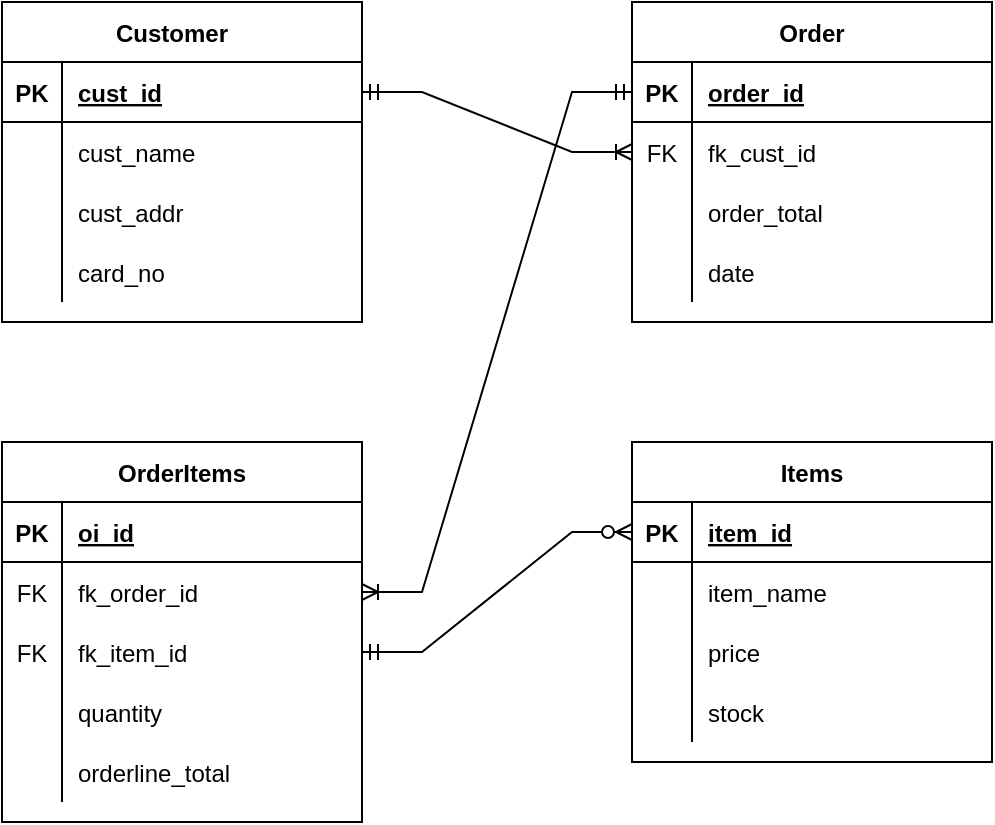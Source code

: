 <mxfile version="18.0.7" type="device"><diagram id="fkUNQg5gzwrYfBrQlvDD" name="Page-1"><mxGraphModel dx="782" dy="-618" grid="1" gridSize="10" guides="1" tooltips="1" connect="1" arrows="1" fold="1" page="1" pageScale="1" pageWidth="850" pageHeight="1100" math="0" shadow="0"><root><mxCell id="0"/><mxCell id="1" parent="0"/><mxCell id="qFrE5oVLH2_l1tbWvMXk-1" value="Customer   " style="shape=table;startSize=30;container=1;collapsible=1;childLayout=tableLayout;fixedRows=1;rowLines=0;fontStyle=1;align=center;resizeLast=1;" vertex="1" parent="1"><mxGeometry x="110" y="1180" width="180" height="160" as="geometry"/></mxCell><mxCell id="qFrE5oVLH2_l1tbWvMXk-2" value="" style="shape=tableRow;horizontal=0;startSize=0;swimlaneHead=0;swimlaneBody=0;fillColor=none;collapsible=0;dropTarget=0;points=[[0,0.5],[1,0.5]];portConstraint=eastwest;top=0;left=0;right=0;bottom=1;" vertex="1" parent="qFrE5oVLH2_l1tbWvMXk-1"><mxGeometry y="30" width="180" height="30" as="geometry"/></mxCell><mxCell id="qFrE5oVLH2_l1tbWvMXk-3" value="PK" style="shape=partialRectangle;connectable=0;fillColor=none;top=0;left=0;bottom=0;right=0;fontStyle=1;overflow=hidden;" vertex="1" parent="qFrE5oVLH2_l1tbWvMXk-2"><mxGeometry width="30" height="30" as="geometry"><mxRectangle width="30" height="30" as="alternateBounds"/></mxGeometry></mxCell><mxCell id="qFrE5oVLH2_l1tbWvMXk-4" value="cust_id" style="shape=partialRectangle;connectable=0;fillColor=none;top=0;left=0;bottom=0;right=0;align=left;spacingLeft=6;fontStyle=5;overflow=hidden;" vertex="1" parent="qFrE5oVLH2_l1tbWvMXk-2"><mxGeometry x="30" width="150" height="30" as="geometry"><mxRectangle width="150" height="30" as="alternateBounds"/></mxGeometry></mxCell><mxCell id="qFrE5oVLH2_l1tbWvMXk-5" value="" style="shape=tableRow;horizontal=0;startSize=0;swimlaneHead=0;swimlaneBody=0;fillColor=none;collapsible=0;dropTarget=0;points=[[0,0.5],[1,0.5]];portConstraint=eastwest;top=0;left=0;right=0;bottom=0;" vertex="1" parent="qFrE5oVLH2_l1tbWvMXk-1"><mxGeometry y="60" width="180" height="30" as="geometry"/></mxCell><mxCell id="qFrE5oVLH2_l1tbWvMXk-6" value="" style="shape=partialRectangle;connectable=0;fillColor=none;top=0;left=0;bottom=0;right=0;editable=1;overflow=hidden;" vertex="1" parent="qFrE5oVLH2_l1tbWvMXk-5"><mxGeometry width="30" height="30" as="geometry"><mxRectangle width="30" height="30" as="alternateBounds"/></mxGeometry></mxCell><mxCell id="qFrE5oVLH2_l1tbWvMXk-7" value="cust_name" style="shape=partialRectangle;connectable=0;fillColor=none;top=0;left=0;bottom=0;right=0;align=left;spacingLeft=6;overflow=hidden;" vertex="1" parent="qFrE5oVLH2_l1tbWvMXk-5"><mxGeometry x="30" width="150" height="30" as="geometry"><mxRectangle width="150" height="30" as="alternateBounds"/></mxGeometry></mxCell><mxCell id="qFrE5oVLH2_l1tbWvMXk-8" value="" style="shape=tableRow;horizontal=0;startSize=0;swimlaneHead=0;swimlaneBody=0;fillColor=none;collapsible=0;dropTarget=0;points=[[0,0.5],[1,0.5]];portConstraint=eastwest;top=0;left=0;right=0;bottom=0;" vertex="1" parent="qFrE5oVLH2_l1tbWvMXk-1"><mxGeometry y="90" width="180" height="30" as="geometry"/></mxCell><mxCell id="qFrE5oVLH2_l1tbWvMXk-9" value="" style="shape=partialRectangle;connectable=0;fillColor=none;top=0;left=0;bottom=0;right=0;editable=1;overflow=hidden;" vertex="1" parent="qFrE5oVLH2_l1tbWvMXk-8"><mxGeometry width="30" height="30" as="geometry"><mxRectangle width="30" height="30" as="alternateBounds"/></mxGeometry></mxCell><mxCell id="qFrE5oVLH2_l1tbWvMXk-10" value="cust_addr" style="shape=partialRectangle;connectable=0;fillColor=none;top=0;left=0;bottom=0;right=0;align=left;spacingLeft=6;overflow=hidden;" vertex="1" parent="qFrE5oVLH2_l1tbWvMXk-8"><mxGeometry x="30" width="150" height="30" as="geometry"><mxRectangle width="150" height="30" as="alternateBounds"/></mxGeometry></mxCell><mxCell id="qFrE5oVLH2_l1tbWvMXk-11" value="" style="shape=tableRow;horizontal=0;startSize=0;swimlaneHead=0;swimlaneBody=0;fillColor=none;collapsible=0;dropTarget=0;points=[[0,0.5],[1,0.5]];portConstraint=eastwest;top=0;left=0;right=0;bottom=0;" vertex="1" parent="qFrE5oVLH2_l1tbWvMXk-1"><mxGeometry y="120" width="180" height="30" as="geometry"/></mxCell><mxCell id="qFrE5oVLH2_l1tbWvMXk-12" value="" style="shape=partialRectangle;connectable=0;fillColor=none;top=0;left=0;bottom=0;right=0;editable=1;overflow=hidden;" vertex="1" parent="qFrE5oVLH2_l1tbWvMXk-11"><mxGeometry width="30" height="30" as="geometry"><mxRectangle width="30" height="30" as="alternateBounds"/></mxGeometry></mxCell><mxCell id="qFrE5oVLH2_l1tbWvMXk-13" value="card_no" style="shape=partialRectangle;connectable=0;fillColor=none;top=0;left=0;bottom=0;right=0;align=left;spacingLeft=6;overflow=hidden;" vertex="1" parent="qFrE5oVLH2_l1tbWvMXk-11"><mxGeometry x="30" width="150" height="30" as="geometry"><mxRectangle width="150" height="30" as="alternateBounds"/></mxGeometry></mxCell><mxCell id="qFrE5oVLH2_l1tbWvMXk-14" value="Items" style="shape=table;startSize=30;container=1;collapsible=1;childLayout=tableLayout;fixedRows=1;rowLines=0;fontStyle=1;align=center;resizeLast=1;" vertex="1" parent="1"><mxGeometry x="425" y="1400" width="180" height="160" as="geometry"/></mxCell><mxCell id="qFrE5oVLH2_l1tbWvMXk-15" value="" style="shape=tableRow;horizontal=0;startSize=0;swimlaneHead=0;swimlaneBody=0;fillColor=none;collapsible=0;dropTarget=0;points=[[0,0.5],[1,0.5]];portConstraint=eastwest;top=0;left=0;right=0;bottom=1;" vertex="1" parent="qFrE5oVLH2_l1tbWvMXk-14"><mxGeometry y="30" width="180" height="30" as="geometry"/></mxCell><mxCell id="qFrE5oVLH2_l1tbWvMXk-16" value="PK" style="shape=partialRectangle;connectable=0;fillColor=none;top=0;left=0;bottom=0;right=0;fontStyle=1;overflow=hidden;" vertex="1" parent="qFrE5oVLH2_l1tbWvMXk-15"><mxGeometry width="30" height="30" as="geometry"><mxRectangle width="30" height="30" as="alternateBounds"/></mxGeometry></mxCell><mxCell id="qFrE5oVLH2_l1tbWvMXk-17" value="item_id" style="shape=partialRectangle;connectable=0;fillColor=none;top=0;left=0;bottom=0;right=0;align=left;spacingLeft=6;fontStyle=5;overflow=hidden;" vertex="1" parent="qFrE5oVLH2_l1tbWvMXk-15"><mxGeometry x="30" width="150" height="30" as="geometry"><mxRectangle width="150" height="30" as="alternateBounds"/></mxGeometry></mxCell><mxCell id="qFrE5oVLH2_l1tbWvMXk-18" value="" style="shape=tableRow;horizontal=0;startSize=0;swimlaneHead=0;swimlaneBody=0;fillColor=none;collapsible=0;dropTarget=0;points=[[0,0.5],[1,0.5]];portConstraint=eastwest;top=0;left=0;right=0;bottom=0;" vertex="1" parent="qFrE5oVLH2_l1tbWvMXk-14"><mxGeometry y="60" width="180" height="30" as="geometry"/></mxCell><mxCell id="qFrE5oVLH2_l1tbWvMXk-19" value="" style="shape=partialRectangle;connectable=0;fillColor=none;top=0;left=0;bottom=0;right=0;editable=1;overflow=hidden;" vertex="1" parent="qFrE5oVLH2_l1tbWvMXk-18"><mxGeometry width="30" height="30" as="geometry"><mxRectangle width="30" height="30" as="alternateBounds"/></mxGeometry></mxCell><mxCell id="qFrE5oVLH2_l1tbWvMXk-20" value="item_name" style="shape=partialRectangle;connectable=0;fillColor=none;top=0;left=0;bottom=0;right=0;align=left;spacingLeft=6;overflow=hidden;" vertex="1" parent="qFrE5oVLH2_l1tbWvMXk-18"><mxGeometry x="30" width="150" height="30" as="geometry"><mxRectangle width="150" height="30" as="alternateBounds"/></mxGeometry></mxCell><mxCell id="qFrE5oVLH2_l1tbWvMXk-21" value="" style="shape=tableRow;horizontal=0;startSize=0;swimlaneHead=0;swimlaneBody=0;fillColor=none;collapsible=0;dropTarget=0;points=[[0,0.5],[1,0.5]];portConstraint=eastwest;top=0;left=0;right=0;bottom=0;" vertex="1" parent="qFrE5oVLH2_l1tbWvMXk-14"><mxGeometry y="90" width="180" height="30" as="geometry"/></mxCell><mxCell id="qFrE5oVLH2_l1tbWvMXk-22" value="" style="shape=partialRectangle;connectable=0;fillColor=none;top=0;left=0;bottom=0;right=0;editable=1;overflow=hidden;" vertex="1" parent="qFrE5oVLH2_l1tbWvMXk-21"><mxGeometry width="30" height="30" as="geometry"><mxRectangle width="30" height="30" as="alternateBounds"/></mxGeometry></mxCell><mxCell id="qFrE5oVLH2_l1tbWvMXk-23" value="price" style="shape=partialRectangle;connectable=0;fillColor=none;top=0;left=0;bottom=0;right=0;align=left;spacingLeft=6;overflow=hidden;" vertex="1" parent="qFrE5oVLH2_l1tbWvMXk-21"><mxGeometry x="30" width="150" height="30" as="geometry"><mxRectangle width="150" height="30" as="alternateBounds"/></mxGeometry></mxCell><mxCell id="qFrE5oVLH2_l1tbWvMXk-24" value="" style="shape=tableRow;horizontal=0;startSize=0;swimlaneHead=0;swimlaneBody=0;fillColor=none;collapsible=0;dropTarget=0;points=[[0,0.5],[1,0.5]];portConstraint=eastwest;top=0;left=0;right=0;bottom=0;" vertex="1" parent="qFrE5oVLH2_l1tbWvMXk-14"><mxGeometry y="120" width="180" height="30" as="geometry"/></mxCell><mxCell id="qFrE5oVLH2_l1tbWvMXk-25" value="" style="shape=partialRectangle;connectable=0;fillColor=none;top=0;left=0;bottom=0;right=0;editable=1;overflow=hidden;" vertex="1" parent="qFrE5oVLH2_l1tbWvMXk-24"><mxGeometry width="30" height="30" as="geometry"><mxRectangle width="30" height="30" as="alternateBounds"/></mxGeometry></mxCell><mxCell id="qFrE5oVLH2_l1tbWvMXk-26" value="stock" style="shape=partialRectangle;connectable=0;fillColor=none;top=0;left=0;bottom=0;right=0;align=left;spacingLeft=6;overflow=hidden;" vertex="1" parent="qFrE5oVLH2_l1tbWvMXk-24"><mxGeometry x="30" width="150" height="30" as="geometry"><mxRectangle width="150" height="30" as="alternateBounds"/></mxGeometry></mxCell><mxCell id="qFrE5oVLH2_l1tbWvMXk-27" value="OrderItems" style="shape=table;startSize=30;container=1;collapsible=1;childLayout=tableLayout;fixedRows=1;rowLines=0;fontStyle=1;align=center;resizeLast=1;" vertex="1" parent="1"><mxGeometry x="110" y="1400" width="180" height="190" as="geometry"/></mxCell><mxCell id="qFrE5oVLH2_l1tbWvMXk-28" value="" style="shape=tableRow;horizontal=0;startSize=0;swimlaneHead=0;swimlaneBody=0;fillColor=none;collapsible=0;dropTarget=0;points=[[0,0.5],[1,0.5]];portConstraint=eastwest;top=0;left=0;right=0;bottom=1;" vertex="1" parent="qFrE5oVLH2_l1tbWvMXk-27"><mxGeometry y="30" width="180" height="30" as="geometry"/></mxCell><mxCell id="qFrE5oVLH2_l1tbWvMXk-29" value="PK" style="shape=partialRectangle;connectable=0;fillColor=none;top=0;left=0;bottom=0;right=0;fontStyle=1;overflow=hidden;" vertex="1" parent="qFrE5oVLH2_l1tbWvMXk-28"><mxGeometry width="30" height="30" as="geometry"><mxRectangle width="30" height="30" as="alternateBounds"/></mxGeometry></mxCell><mxCell id="qFrE5oVLH2_l1tbWvMXk-30" value="oi_id" style="shape=partialRectangle;connectable=0;fillColor=none;top=0;left=0;bottom=0;right=0;align=left;spacingLeft=6;fontStyle=5;overflow=hidden;" vertex="1" parent="qFrE5oVLH2_l1tbWvMXk-28"><mxGeometry x="30" width="150" height="30" as="geometry"><mxRectangle width="150" height="30" as="alternateBounds"/></mxGeometry></mxCell><mxCell id="qFrE5oVLH2_l1tbWvMXk-31" value="" style="shape=tableRow;horizontal=0;startSize=0;swimlaneHead=0;swimlaneBody=0;fillColor=none;collapsible=0;dropTarget=0;points=[[0,0.5],[1,0.5]];portConstraint=eastwest;top=0;left=0;right=0;bottom=0;" vertex="1" parent="qFrE5oVLH2_l1tbWvMXk-27"><mxGeometry y="60" width="180" height="30" as="geometry"/></mxCell><mxCell id="qFrE5oVLH2_l1tbWvMXk-32" value="FK" style="shape=partialRectangle;connectable=0;fillColor=none;top=0;left=0;bottom=0;right=0;editable=1;overflow=hidden;" vertex="1" parent="qFrE5oVLH2_l1tbWvMXk-31"><mxGeometry width="30" height="30" as="geometry"><mxRectangle width="30" height="30" as="alternateBounds"/></mxGeometry></mxCell><mxCell id="qFrE5oVLH2_l1tbWvMXk-33" value="fk_order_id" style="shape=partialRectangle;connectable=0;fillColor=none;top=0;left=0;bottom=0;right=0;align=left;spacingLeft=6;overflow=hidden;" vertex="1" parent="qFrE5oVLH2_l1tbWvMXk-31"><mxGeometry x="30" width="150" height="30" as="geometry"><mxRectangle width="150" height="30" as="alternateBounds"/></mxGeometry></mxCell><mxCell id="qFrE5oVLH2_l1tbWvMXk-34" value="" style="shape=tableRow;horizontal=0;startSize=0;swimlaneHead=0;swimlaneBody=0;fillColor=none;collapsible=0;dropTarget=0;points=[[0,0.5],[1,0.5]];portConstraint=eastwest;top=0;left=0;right=0;bottom=0;" vertex="1" parent="qFrE5oVLH2_l1tbWvMXk-27"><mxGeometry y="90" width="180" height="30" as="geometry"/></mxCell><mxCell id="qFrE5oVLH2_l1tbWvMXk-35" value="FK" style="shape=partialRectangle;connectable=0;fillColor=none;top=0;left=0;bottom=0;right=0;editable=1;overflow=hidden;" vertex="1" parent="qFrE5oVLH2_l1tbWvMXk-34"><mxGeometry width="30" height="30" as="geometry"><mxRectangle width="30" height="30" as="alternateBounds"/></mxGeometry></mxCell><mxCell id="qFrE5oVLH2_l1tbWvMXk-36" value="fk_item_id" style="shape=partialRectangle;connectable=0;fillColor=none;top=0;left=0;bottom=0;right=0;align=left;spacingLeft=6;overflow=hidden;" vertex="1" parent="qFrE5oVLH2_l1tbWvMXk-34"><mxGeometry x="30" width="150" height="30" as="geometry"><mxRectangle width="150" height="30" as="alternateBounds"/></mxGeometry></mxCell><mxCell id="qFrE5oVLH2_l1tbWvMXk-37" value="" style="shape=tableRow;horizontal=0;startSize=0;swimlaneHead=0;swimlaneBody=0;fillColor=none;collapsible=0;dropTarget=0;points=[[0,0.5],[1,0.5]];portConstraint=eastwest;top=0;left=0;right=0;bottom=0;" vertex="1" parent="qFrE5oVLH2_l1tbWvMXk-27"><mxGeometry y="120" width="180" height="30" as="geometry"/></mxCell><mxCell id="qFrE5oVLH2_l1tbWvMXk-38" value="" style="shape=partialRectangle;connectable=0;fillColor=none;top=0;left=0;bottom=0;right=0;editable=1;overflow=hidden;" vertex="1" parent="qFrE5oVLH2_l1tbWvMXk-37"><mxGeometry width="30" height="30" as="geometry"><mxRectangle width="30" height="30" as="alternateBounds"/></mxGeometry></mxCell><mxCell id="qFrE5oVLH2_l1tbWvMXk-39" value="quantity" style="shape=partialRectangle;connectable=0;fillColor=none;top=0;left=0;bottom=0;right=0;align=left;spacingLeft=6;overflow=hidden;" vertex="1" parent="qFrE5oVLH2_l1tbWvMXk-37"><mxGeometry x="30" width="150" height="30" as="geometry"><mxRectangle width="150" height="30" as="alternateBounds"/></mxGeometry></mxCell><mxCell id="qFrE5oVLH2_l1tbWvMXk-53" value="" style="shape=tableRow;horizontal=0;startSize=0;swimlaneHead=0;swimlaneBody=0;fillColor=none;collapsible=0;dropTarget=0;points=[[0,0.5],[1,0.5]];portConstraint=eastwest;top=0;left=0;right=0;bottom=0;" vertex="1" parent="qFrE5oVLH2_l1tbWvMXk-27"><mxGeometry y="150" width="180" height="30" as="geometry"/></mxCell><mxCell id="qFrE5oVLH2_l1tbWvMXk-54" value="" style="shape=partialRectangle;connectable=0;fillColor=none;top=0;left=0;bottom=0;right=0;editable=1;overflow=hidden;" vertex="1" parent="qFrE5oVLH2_l1tbWvMXk-53"><mxGeometry width="30" height="30" as="geometry"><mxRectangle width="30" height="30" as="alternateBounds"/></mxGeometry></mxCell><mxCell id="qFrE5oVLH2_l1tbWvMXk-55" value="orderline_total" style="shape=partialRectangle;connectable=0;fillColor=none;top=0;left=0;bottom=0;right=0;align=left;spacingLeft=6;overflow=hidden;" vertex="1" parent="qFrE5oVLH2_l1tbWvMXk-53"><mxGeometry x="30" width="150" height="30" as="geometry"><mxRectangle width="150" height="30" as="alternateBounds"/></mxGeometry></mxCell><mxCell id="qFrE5oVLH2_l1tbWvMXk-40" value="Order" style="shape=table;startSize=30;container=1;collapsible=1;childLayout=tableLayout;fixedRows=1;rowLines=0;fontStyle=1;align=center;resizeLast=1;" vertex="1" parent="1"><mxGeometry x="425" y="1180" width="180" height="160" as="geometry"/></mxCell><mxCell id="qFrE5oVLH2_l1tbWvMXk-41" value="" style="shape=tableRow;horizontal=0;startSize=0;swimlaneHead=0;swimlaneBody=0;fillColor=none;collapsible=0;dropTarget=0;points=[[0,0.5],[1,0.5]];portConstraint=eastwest;top=0;left=0;right=0;bottom=1;" vertex="1" parent="qFrE5oVLH2_l1tbWvMXk-40"><mxGeometry y="30" width="180" height="30" as="geometry"/></mxCell><mxCell id="qFrE5oVLH2_l1tbWvMXk-42" value="PK" style="shape=partialRectangle;connectable=0;fillColor=none;top=0;left=0;bottom=0;right=0;fontStyle=1;overflow=hidden;" vertex="1" parent="qFrE5oVLH2_l1tbWvMXk-41"><mxGeometry width="30" height="30" as="geometry"><mxRectangle width="30" height="30" as="alternateBounds"/></mxGeometry></mxCell><mxCell id="qFrE5oVLH2_l1tbWvMXk-43" value="order_id" style="shape=partialRectangle;connectable=0;fillColor=none;top=0;left=0;bottom=0;right=0;align=left;spacingLeft=6;fontStyle=5;overflow=hidden;" vertex="1" parent="qFrE5oVLH2_l1tbWvMXk-41"><mxGeometry x="30" width="150" height="30" as="geometry"><mxRectangle width="150" height="30" as="alternateBounds"/></mxGeometry></mxCell><mxCell id="qFrE5oVLH2_l1tbWvMXk-44" value="" style="shape=tableRow;horizontal=0;startSize=0;swimlaneHead=0;swimlaneBody=0;fillColor=none;collapsible=0;dropTarget=0;points=[[0,0.5],[1,0.5]];portConstraint=eastwest;top=0;left=0;right=0;bottom=0;" vertex="1" parent="qFrE5oVLH2_l1tbWvMXk-40"><mxGeometry y="60" width="180" height="30" as="geometry"/></mxCell><mxCell id="qFrE5oVLH2_l1tbWvMXk-45" value="FK" style="shape=partialRectangle;connectable=0;fillColor=none;top=0;left=0;bottom=0;right=0;editable=1;overflow=hidden;" vertex="1" parent="qFrE5oVLH2_l1tbWvMXk-44"><mxGeometry width="30" height="30" as="geometry"><mxRectangle width="30" height="30" as="alternateBounds"/></mxGeometry></mxCell><mxCell id="qFrE5oVLH2_l1tbWvMXk-46" value="fk_cust_id" style="shape=partialRectangle;connectable=0;fillColor=none;top=0;left=0;bottom=0;right=0;align=left;spacingLeft=6;overflow=hidden;" vertex="1" parent="qFrE5oVLH2_l1tbWvMXk-44"><mxGeometry x="30" width="150" height="30" as="geometry"><mxRectangle width="150" height="30" as="alternateBounds"/></mxGeometry></mxCell><mxCell id="qFrE5oVLH2_l1tbWvMXk-47" value="" style="shape=tableRow;horizontal=0;startSize=0;swimlaneHead=0;swimlaneBody=0;fillColor=none;collapsible=0;dropTarget=0;points=[[0,0.5],[1,0.5]];portConstraint=eastwest;top=0;left=0;right=0;bottom=0;" vertex="1" parent="qFrE5oVLH2_l1tbWvMXk-40"><mxGeometry y="90" width="180" height="30" as="geometry"/></mxCell><mxCell id="qFrE5oVLH2_l1tbWvMXk-48" value="" style="shape=partialRectangle;connectable=0;fillColor=none;top=0;left=0;bottom=0;right=0;editable=1;overflow=hidden;" vertex="1" parent="qFrE5oVLH2_l1tbWvMXk-47"><mxGeometry width="30" height="30" as="geometry"><mxRectangle width="30" height="30" as="alternateBounds"/></mxGeometry></mxCell><mxCell id="qFrE5oVLH2_l1tbWvMXk-49" value="order_total" style="shape=partialRectangle;connectable=0;fillColor=none;top=0;left=0;bottom=0;right=0;align=left;spacingLeft=6;overflow=hidden;" vertex="1" parent="qFrE5oVLH2_l1tbWvMXk-47"><mxGeometry x="30" width="150" height="30" as="geometry"><mxRectangle width="150" height="30" as="alternateBounds"/></mxGeometry></mxCell><mxCell id="qFrE5oVLH2_l1tbWvMXk-50" value="" style="shape=tableRow;horizontal=0;startSize=0;swimlaneHead=0;swimlaneBody=0;fillColor=none;collapsible=0;dropTarget=0;points=[[0,0.5],[1,0.5]];portConstraint=eastwest;top=0;left=0;right=0;bottom=0;" vertex="1" parent="qFrE5oVLH2_l1tbWvMXk-40"><mxGeometry y="120" width="180" height="30" as="geometry"/></mxCell><mxCell id="qFrE5oVLH2_l1tbWvMXk-51" value="" style="shape=partialRectangle;connectable=0;fillColor=none;top=0;left=0;bottom=0;right=0;editable=1;overflow=hidden;" vertex="1" parent="qFrE5oVLH2_l1tbWvMXk-50"><mxGeometry width="30" height="30" as="geometry"><mxRectangle width="30" height="30" as="alternateBounds"/></mxGeometry></mxCell><mxCell id="qFrE5oVLH2_l1tbWvMXk-52" value="date" style="shape=partialRectangle;connectable=0;fillColor=none;top=0;left=0;bottom=0;right=0;align=left;spacingLeft=6;overflow=hidden;" vertex="1" parent="qFrE5oVLH2_l1tbWvMXk-50"><mxGeometry x="30" width="150" height="30" as="geometry"><mxRectangle width="150" height="30" as="alternateBounds"/></mxGeometry></mxCell><mxCell id="qFrE5oVLH2_l1tbWvMXk-56" value="" style="edgeStyle=entityRelationEdgeStyle;fontSize=12;html=1;endArrow=ERoneToMany;startArrow=ERmandOne;rounded=0;exitX=1;exitY=0.5;exitDx=0;exitDy=0;entryX=0;entryY=0.5;entryDx=0;entryDy=0;" edge="1" parent="1" source="qFrE5oVLH2_l1tbWvMXk-2" target="qFrE5oVLH2_l1tbWvMXk-44"><mxGeometry width="100" height="100" relative="1" as="geometry"><mxPoint x="350" y="1450" as="sourcePoint"/><mxPoint x="450" y="1350" as="targetPoint"/></mxGeometry></mxCell><mxCell id="qFrE5oVLH2_l1tbWvMXk-57" value="" style="edgeStyle=entityRelationEdgeStyle;fontSize=12;html=1;endArrow=ERoneToMany;startArrow=ERmandOne;rounded=0;entryX=1;entryY=0.5;entryDx=0;entryDy=0;exitX=0;exitY=0.5;exitDx=0;exitDy=0;" edge="1" parent="1" source="qFrE5oVLH2_l1tbWvMXk-41" target="qFrE5oVLH2_l1tbWvMXk-31"><mxGeometry width="100" height="100" relative="1" as="geometry"><mxPoint x="350" y="1450" as="sourcePoint"/><mxPoint x="460" y="1360" as="targetPoint"/></mxGeometry></mxCell><mxCell id="qFrE5oVLH2_l1tbWvMXk-58" value="" style="edgeStyle=entityRelationEdgeStyle;fontSize=12;html=1;endArrow=ERzeroToMany;startArrow=ERmandOne;rounded=0;entryX=0;entryY=0.5;entryDx=0;entryDy=0;exitX=1;exitY=0.5;exitDx=0;exitDy=0;" edge="1" parent="1" source="qFrE5oVLH2_l1tbWvMXk-34" target="qFrE5oVLH2_l1tbWvMXk-15"><mxGeometry width="100" height="100" relative="1" as="geometry"><mxPoint x="400" y="1500" as="sourcePoint"/><mxPoint x="450" y="1350" as="targetPoint"/></mxGeometry></mxCell></root></mxGraphModel></diagram></mxfile>